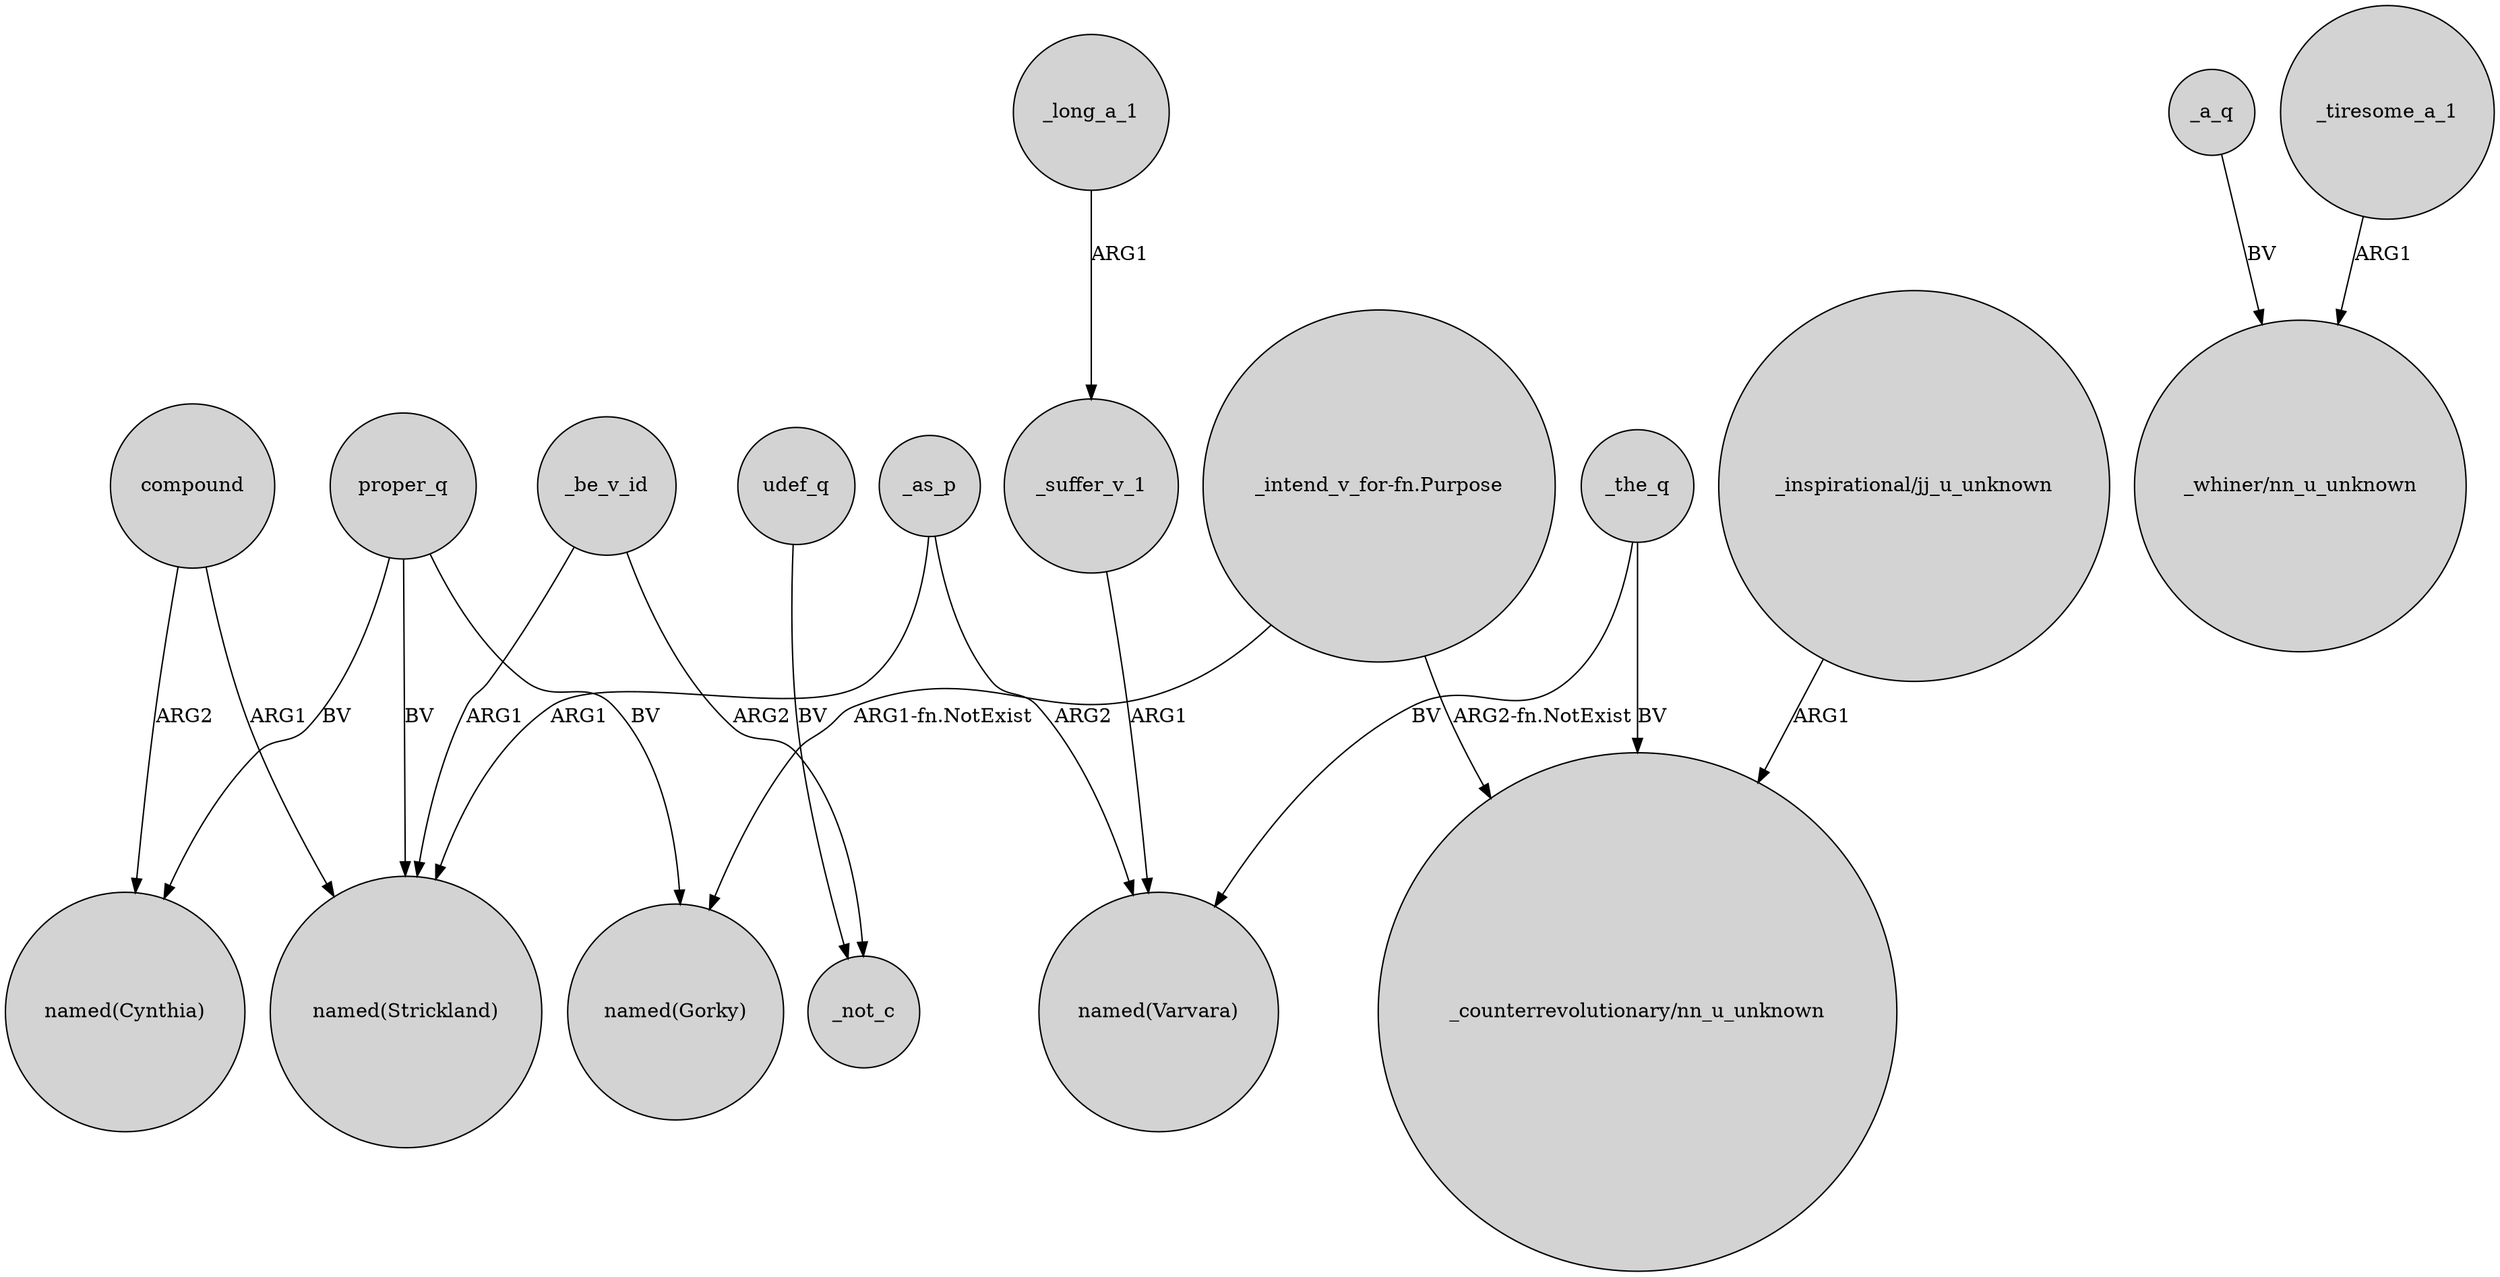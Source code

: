 digraph {
	node [shape=circle style=filled]
	_be_v_id -> "named(Strickland)" [label=ARG1]
	_suffer_v_1 -> "named(Varvara)" [label=ARG1]
	"_intend_v_for-fn.Purpose" -> "named(Gorky)" [label="ARG1-fn.NotExist"]
	proper_q -> "named(Gorky)" [label=BV]
	_the_q -> "_counterrevolutionary/nn_u_unknown" [label=BV]
	compound -> "named(Cynthia)" [label=ARG2]
	_the_q -> "named(Varvara)" [label=BV]
	"_inspirational/jj_u_unknown" -> "_counterrevolutionary/nn_u_unknown" [label=ARG1]
	_a_q -> "_whiner/nn_u_unknown" [label=BV]
	_as_p -> "named(Varvara)" [label=ARG2]
	proper_q -> "named(Strickland)" [label=BV]
	compound -> "named(Strickland)" [label=ARG1]
	proper_q -> "named(Cynthia)" [label=BV]
	_be_v_id -> _not_c [label=ARG2]
	_long_a_1 -> _suffer_v_1 [label=ARG1]
	udef_q -> _not_c [label=BV]
	_as_p -> "named(Strickland)" [label=ARG1]
	_tiresome_a_1 -> "_whiner/nn_u_unknown" [label=ARG1]
	"_intend_v_for-fn.Purpose" -> "_counterrevolutionary/nn_u_unknown" [label="ARG2-fn.NotExist"]
}
